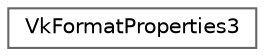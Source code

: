digraph "类继承关系图"
{
 // LATEX_PDF_SIZE
  bgcolor="transparent";
  edge [fontname=Helvetica,fontsize=10,labelfontname=Helvetica,labelfontsize=10];
  node [fontname=Helvetica,fontsize=10,shape=box,height=0.2,width=0.4];
  rankdir="LR";
  Node0 [id="Node000000",label="VkFormatProperties3",height=0.2,width=0.4,color="grey40", fillcolor="white", style="filled",URL="$struct_vk_format_properties3.html",tooltip=" "];
}
